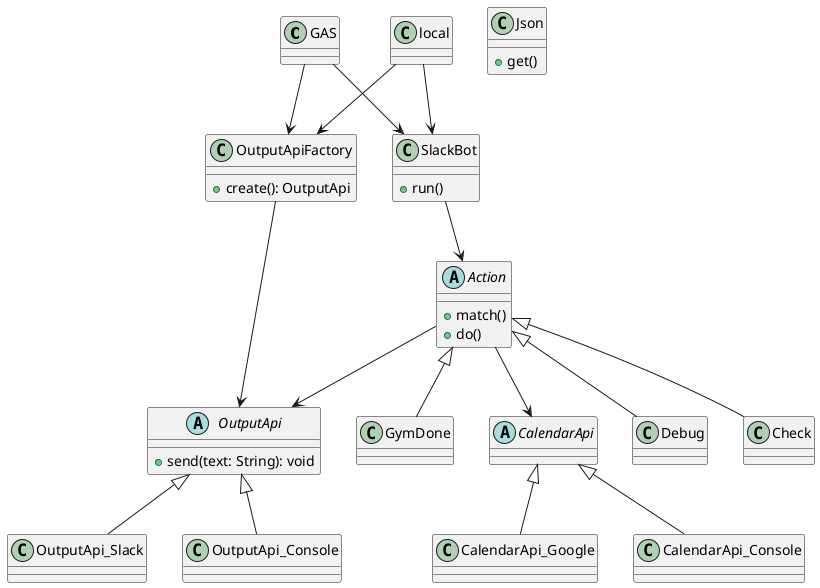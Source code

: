 @startuml class
class GAS {
}

class local {
}


class OutputApiFactory {
  + create(): OutputApi
}

abstract OutputApi {
  + send(text: String): void
}

class OutputApi_Slack
class OutputApi_Console

OutputApi <|-- OutputApi_Slack
OutputApi <|-- OutputApi_Console
OutputApiFactory --> OutputApi

abstract CalendarApi
class CalendarApi_Google
class CalendarApi_Console

CalendarApi <|-- CalendarApi_Google
CalendarApi <|-- CalendarApi_Console



class SlackBot {
  + run()
}

GAS --> SlackBot
GAS --> OutputApiFactory
local --> SlackBot
local --> OutputApiFactory
SlackBot --> Action
Action --> OutputApi
Action --> CalendarApi

abstract Action {
  + match()
  + do()
}

Action <|-- Debug
Action <|-- Check
Action <|-- GymDone

class Json {
  + get()
}

@enduml